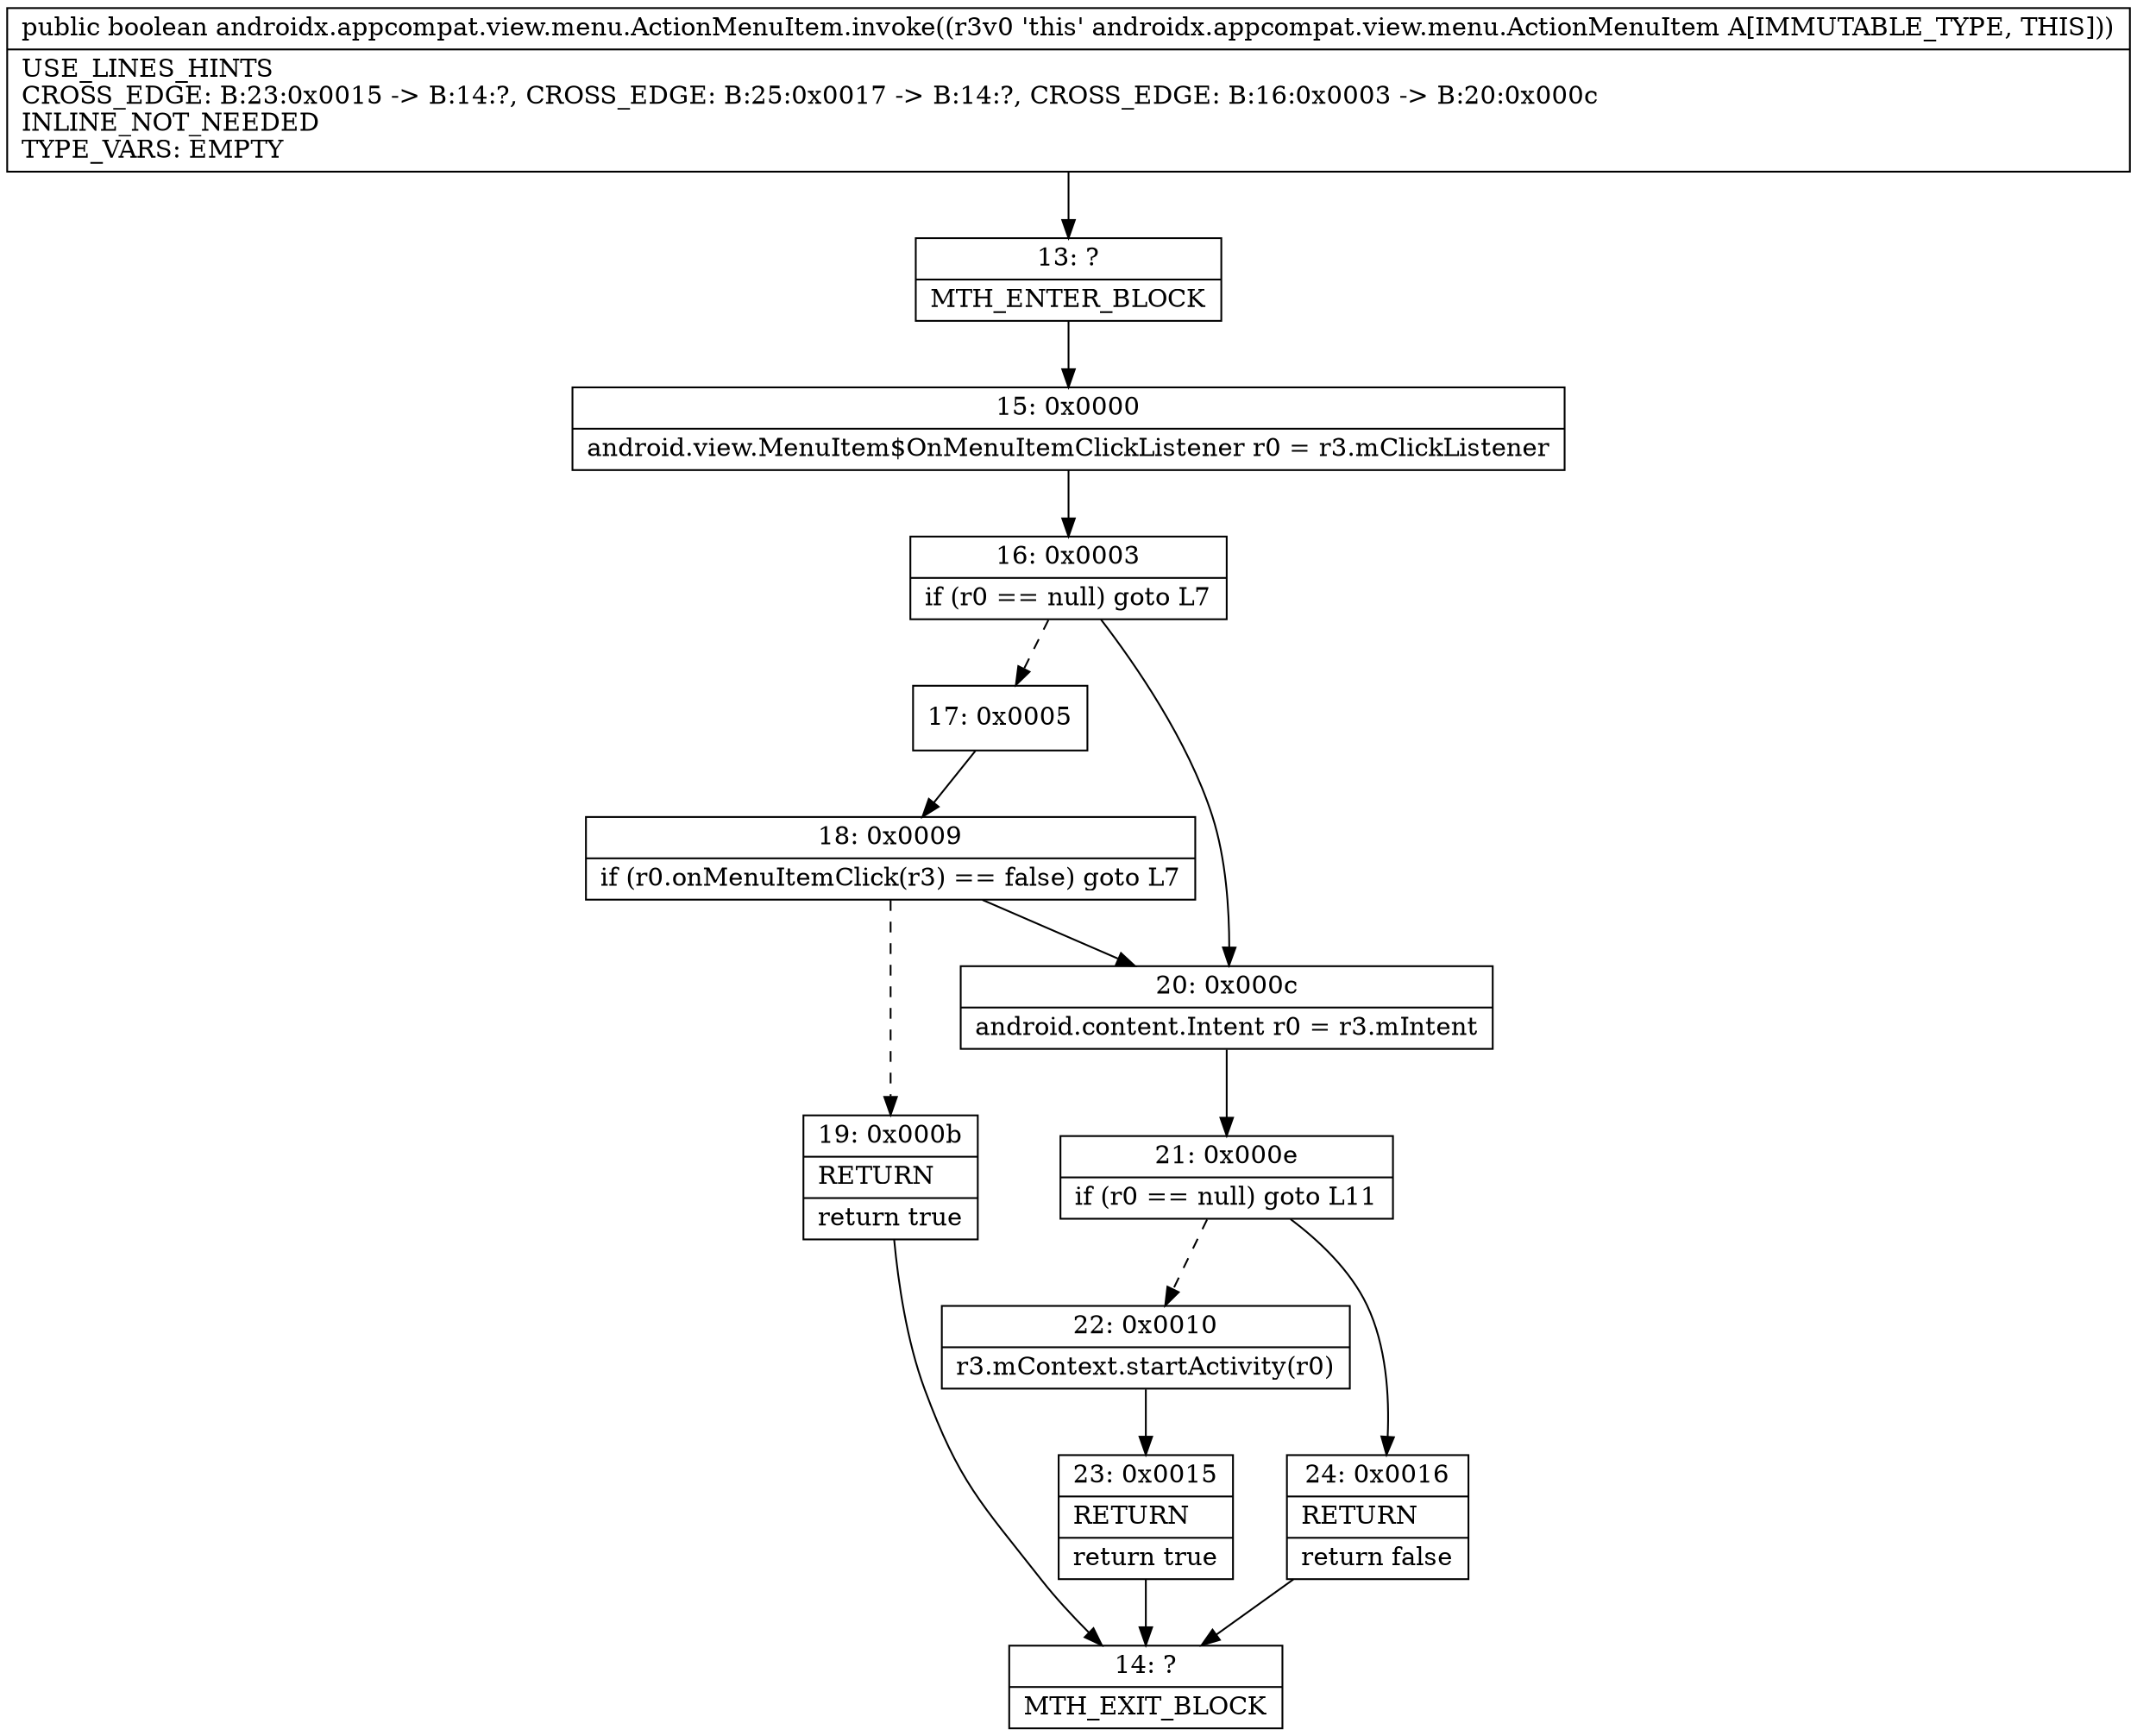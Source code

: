digraph "CFG forandroidx.appcompat.view.menu.ActionMenuItem.invoke()Z" {
Node_13 [shape=record,label="{13\:\ ?|MTH_ENTER_BLOCK\l}"];
Node_15 [shape=record,label="{15\:\ 0x0000|android.view.MenuItem$OnMenuItemClickListener r0 = r3.mClickListener\l}"];
Node_16 [shape=record,label="{16\:\ 0x0003|if (r0 == null) goto L7\l}"];
Node_17 [shape=record,label="{17\:\ 0x0005}"];
Node_18 [shape=record,label="{18\:\ 0x0009|if (r0.onMenuItemClick(r3) == false) goto L7\l}"];
Node_19 [shape=record,label="{19\:\ 0x000b|RETURN\l|return true\l}"];
Node_14 [shape=record,label="{14\:\ ?|MTH_EXIT_BLOCK\l}"];
Node_20 [shape=record,label="{20\:\ 0x000c|android.content.Intent r0 = r3.mIntent\l}"];
Node_21 [shape=record,label="{21\:\ 0x000e|if (r0 == null) goto L11\l}"];
Node_22 [shape=record,label="{22\:\ 0x0010|r3.mContext.startActivity(r0)\l}"];
Node_23 [shape=record,label="{23\:\ 0x0015|RETURN\l|return true\l}"];
Node_24 [shape=record,label="{24\:\ 0x0016|RETURN\l|return false\l}"];
MethodNode[shape=record,label="{public boolean androidx.appcompat.view.menu.ActionMenuItem.invoke((r3v0 'this' androidx.appcompat.view.menu.ActionMenuItem A[IMMUTABLE_TYPE, THIS]))  | USE_LINES_HINTS\lCROSS_EDGE: B:23:0x0015 \-\> B:14:?, CROSS_EDGE: B:25:0x0017 \-\> B:14:?, CROSS_EDGE: B:16:0x0003 \-\> B:20:0x000c\lINLINE_NOT_NEEDED\lTYPE_VARS: EMPTY\l}"];
MethodNode -> Node_13;Node_13 -> Node_15;
Node_15 -> Node_16;
Node_16 -> Node_17[style=dashed];
Node_16 -> Node_20;
Node_17 -> Node_18;
Node_18 -> Node_19[style=dashed];
Node_18 -> Node_20;
Node_19 -> Node_14;
Node_20 -> Node_21;
Node_21 -> Node_22[style=dashed];
Node_21 -> Node_24;
Node_22 -> Node_23;
Node_23 -> Node_14;
Node_24 -> Node_14;
}

